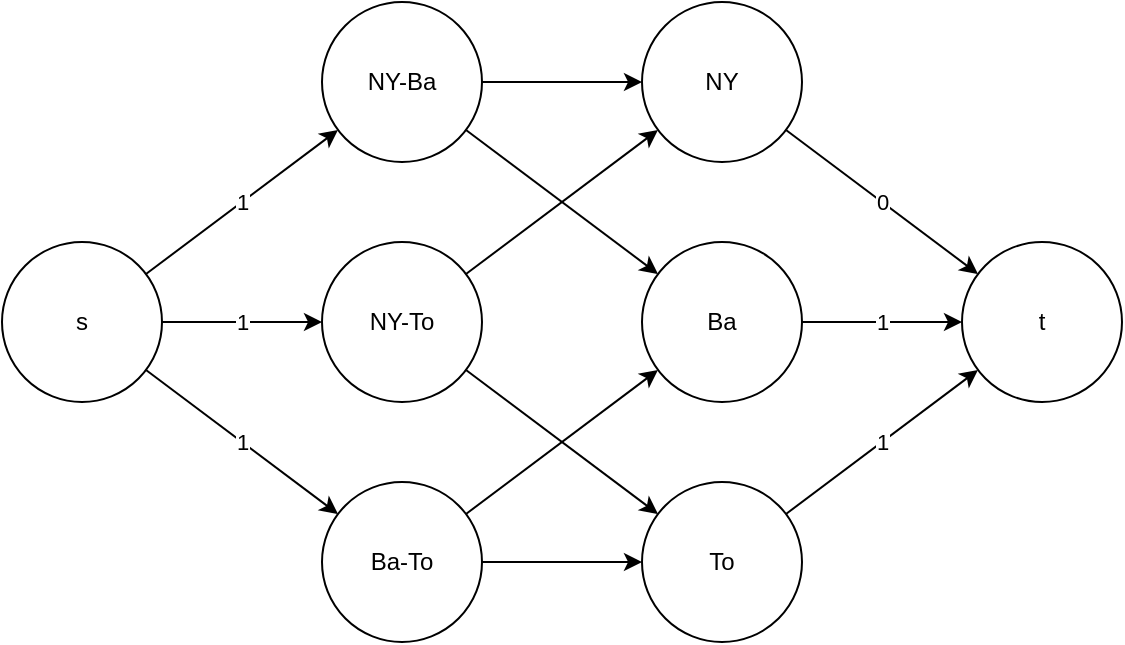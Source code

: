 <mxfile version="10.7.9" type="device"><diagram id="lh9kgBKvLp48sMkX8zD-" name="bb"><mxGraphModel dx="1394" dy="819" grid="1" gridSize="10" guides="1" tooltips="1" connect="1" arrows="1" fold="1" page="1" pageScale="1" pageWidth="850" pageHeight="1100" math="0" shadow="0"><root><mxCell id="0"/><mxCell id="1" parent="0"/><mxCell id="mzLooCTnGZZU93mFXAU--9" value="1" style="rounded=0;orthogonalLoop=1;jettySize=auto;html=1;" edge="1" parent="1" source="mzLooCTnGZZU93mFXAU--1" target="mzLooCTnGZZU93mFXAU--2"><mxGeometry relative="1" as="geometry"/></mxCell><mxCell id="mzLooCTnGZZU93mFXAU--10" value="1" style="edgeStyle=none;rounded=0;orthogonalLoop=1;jettySize=auto;html=1;" edge="1" parent="1" source="mzLooCTnGZZU93mFXAU--1" target="mzLooCTnGZZU93mFXAU--3"><mxGeometry relative="1" as="geometry"/></mxCell><mxCell id="mzLooCTnGZZU93mFXAU--11" value="1" style="edgeStyle=none;rounded=0;orthogonalLoop=1;jettySize=auto;html=1;" edge="1" parent="1" source="mzLooCTnGZZU93mFXAU--1" target="mzLooCTnGZZU93mFXAU--4"><mxGeometry relative="1" as="geometry"/></mxCell><mxCell id="mzLooCTnGZZU93mFXAU--1" value="s" style="ellipse;whiteSpace=wrap;html=1;aspect=fixed;" vertex="1" parent="1"><mxGeometry x="40" y="320" width="80" height="80" as="geometry"/></mxCell><mxCell id="mzLooCTnGZZU93mFXAU--12" style="edgeStyle=none;rounded=0;orthogonalLoop=1;jettySize=auto;html=1;" edge="1" parent="1" source="mzLooCTnGZZU93mFXAU--2" target="mzLooCTnGZZU93mFXAU--5"><mxGeometry relative="1" as="geometry"/></mxCell><mxCell id="mzLooCTnGZZU93mFXAU--13" style="edgeStyle=none;rounded=0;orthogonalLoop=1;jettySize=auto;html=1;" edge="1" parent="1" source="mzLooCTnGZZU93mFXAU--2" target="mzLooCTnGZZU93mFXAU--6"><mxGeometry relative="1" as="geometry"/></mxCell><mxCell id="mzLooCTnGZZU93mFXAU--2" value="NY-Ba" style="ellipse;whiteSpace=wrap;html=1;aspect=fixed;" vertex="1" parent="1"><mxGeometry x="200" y="200" width="80" height="80" as="geometry"/></mxCell><mxCell id="mzLooCTnGZZU93mFXAU--14" style="edgeStyle=none;rounded=0;orthogonalLoop=1;jettySize=auto;html=1;" edge="1" parent="1" source="mzLooCTnGZZU93mFXAU--3" target="mzLooCTnGZZU93mFXAU--5"><mxGeometry relative="1" as="geometry"/></mxCell><mxCell id="mzLooCTnGZZU93mFXAU--15" style="edgeStyle=none;rounded=0;orthogonalLoop=1;jettySize=auto;html=1;" edge="1" parent="1" source="mzLooCTnGZZU93mFXAU--3" target="mzLooCTnGZZU93mFXAU--7"><mxGeometry relative="1" as="geometry"/></mxCell><mxCell id="mzLooCTnGZZU93mFXAU--3" value="NY-To" style="ellipse;whiteSpace=wrap;html=1;aspect=fixed;" vertex="1" parent="1"><mxGeometry x="200" y="320" width="80" height="80" as="geometry"/></mxCell><mxCell id="mzLooCTnGZZU93mFXAU--16" style="edgeStyle=none;rounded=0;orthogonalLoop=1;jettySize=auto;html=1;" edge="1" parent="1" source="mzLooCTnGZZU93mFXAU--4" target="mzLooCTnGZZU93mFXAU--6"><mxGeometry relative="1" as="geometry"/></mxCell><mxCell id="mzLooCTnGZZU93mFXAU--17" style="edgeStyle=none;rounded=0;orthogonalLoop=1;jettySize=auto;html=1;" edge="1" parent="1" source="mzLooCTnGZZU93mFXAU--4" target="mzLooCTnGZZU93mFXAU--7"><mxGeometry relative="1" as="geometry"/></mxCell><mxCell id="mzLooCTnGZZU93mFXAU--4" value="Ba-To" style="ellipse;whiteSpace=wrap;html=1;aspect=fixed;" vertex="1" parent="1"><mxGeometry x="200" y="440" width="80" height="80" as="geometry"/></mxCell><mxCell id="mzLooCTnGZZU93mFXAU--18" value="0" style="edgeStyle=none;rounded=0;orthogonalLoop=1;jettySize=auto;html=1;" edge="1" parent="1" source="mzLooCTnGZZU93mFXAU--5" target="mzLooCTnGZZU93mFXAU--8"><mxGeometry relative="1" as="geometry"/></mxCell><mxCell id="mzLooCTnGZZU93mFXAU--5" value="NY" style="ellipse;whiteSpace=wrap;html=1;aspect=fixed;" vertex="1" parent="1"><mxGeometry x="360" y="200" width="80" height="80" as="geometry"/></mxCell><mxCell id="mzLooCTnGZZU93mFXAU--19" value="1" style="edgeStyle=none;rounded=0;orthogonalLoop=1;jettySize=auto;html=1;" edge="1" parent="1" source="mzLooCTnGZZU93mFXAU--6" target="mzLooCTnGZZU93mFXAU--8"><mxGeometry relative="1" as="geometry"/></mxCell><mxCell id="mzLooCTnGZZU93mFXAU--6" value="Ba" style="ellipse;whiteSpace=wrap;html=1;aspect=fixed;" vertex="1" parent="1"><mxGeometry x="360" y="320" width="80" height="80" as="geometry"/></mxCell><mxCell id="mzLooCTnGZZU93mFXAU--20" value="1" style="edgeStyle=none;rounded=0;orthogonalLoop=1;jettySize=auto;html=1;" edge="1" parent="1" source="mzLooCTnGZZU93mFXAU--7" target="mzLooCTnGZZU93mFXAU--8"><mxGeometry relative="1" as="geometry"/></mxCell><mxCell id="mzLooCTnGZZU93mFXAU--7" value="To" style="ellipse;whiteSpace=wrap;html=1;aspect=fixed;" vertex="1" parent="1"><mxGeometry x="360" y="440" width="80" height="80" as="geometry"/></mxCell><mxCell id="mzLooCTnGZZU93mFXAU--8" value="t" style="ellipse;whiteSpace=wrap;html=1;aspect=fixed;" vertex="1" parent="1"><mxGeometry x="520" y="320" width="80" height="80" as="geometry"/></mxCell></root></mxGraphModel></diagram><diagram name="bb2" id="sVwuRTOh_fpWAht7JjVX"><mxGraphModel dx="1394" dy="819" grid="1" gridSize="10" guides="1" tooltips="1" connect="1" arrows="1" fold="1" page="1" pageScale="1" pageWidth="850" pageHeight="1100" math="0" shadow="0"><root><mxCell id="2tIJjD6LD21MO-OeaYHF-0"/><mxCell id="2tIJjD6LD21MO-OeaYHF-1" parent="2tIJjD6LD21MO-OeaYHF-0"/><mxCell id="2tIJjD6LD21MO-OeaYHF-2" value="1" style="rounded=0;orthogonalLoop=1;jettySize=auto;html=1;" edge="1" parent="2tIJjD6LD21MO-OeaYHF-1" source="2tIJjD6LD21MO-OeaYHF-5" target="2tIJjD6LD21MO-OeaYHF-8"><mxGeometry relative="1" as="geometry"/></mxCell><mxCell id="2tIJjD6LD21MO-OeaYHF-3" value="1" style="edgeStyle=none;rounded=0;orthogonalLoop=1;jettySize=auto;html=1;" edge="1" parent="2tIJjD6LD21MO-OeaYHF-1" source="2tIJjD6LD21MO-OeaYHF-5" target="2tIJjD6LD21MO-OeaYHF-11"><mxGeometry relative="1" as="geometry"/></mxCell><mxCell id="2tIJjD6LD21MO-OeaYHF-4" value="6" style="edgeStyle=none;rounded=0;orthogonalLoop=1;jettySize=auto;html=1;" edge="1" parent="2tIJjD6LD21MO-OeaYHF-1" source="2tIJjD6LD21MO-OeaYHF-5" target="2tIJjD6LD21MO-OeaYHF-14"><mxGeometry relative="1" as="geometry"/></mxCell><mxCell id="2tIJjD6LD21MO-OeaYHF-5" value="s" style="ellipse;whiteSpace=wrap;html=1;aspect=fixed;" vertex="1" parent="2tIJjD6LD21MO-OeaYHF-1"><mxGeometry x="80" y="360" width="80" height="80" as="geometry"/></mxCell><mxCell id="2tIJjD6LD21MO-OeaYHF-6" style="edgeStyle=none;rounded=0;orthogonalLoop=1;jettySize=auto;html=1;" edge="1" parent="2tIJjD6LD21MO-OeaYHF-1" source="2tIJjD6LD21MO-OeaYHF-8" target="2tIJjD6LD21MO-OeaYHF-16"><mxGeometry relative="1" as="geometry"/></mxCell><mxCell id="2tIJjD6LD21MO-OeaYHF-7" style="edgeStyle=none;rounded=0;orthogonalLoop=1;jettySize=auto;html=1;" edge="1" parent="2tIJjD6LD21MO-OeaYHF-1" source="2tIJjD6LD21MO-OeaYHF-8" target="2tIJjD6LD21MO-OeaYHF-18"><mxGeometry relative="1" as="geometry"/></mxCell><mxCell id="2tIJjD6LD21MO-OeaYHF-8" value="Ba-NY" style="ellipse;whiteSpace=wrap;html=1;aspect=fixed;" vertex="1" parent="2tIJjD6LD21MO-OeaYHF-1"><mxGeometry x="200" y="120" width="80" height="80" as="geometry"/></mxCell><mxCell id="2tIJjD6LD21MO-OeaYHF-9" style="edgeStyle=none;rounded=0;orthogonalLoop=1;jettySize=auto;html=1;" edge="1" parent="2tIJjD6LD21MO-OeaYHF-1" source="2tIJjD6LD21MO-OeaYHF-11" target="2tIJjD6LD21MO-OeaYHF-16"><mxGeometry relative="1" as="geometry"/></mxCell><mxCell id="2tIJjD6LD21MO-OeaYHF-10" style="edgeStyle=none;rounded=0;orthogonalLoop=1;jettySize=auto;html=1;" edge="1" parent="2tIJjD6LD21MO-OeaYHF-1" source="2tIJjD6LD21MO-OeaYHF-11" target="2tIJjD6LD21MO-OeaYHF-20"><mxGeometry relative="1" as="geometry"/></mxCell><mxCell id="2tIJjD6LD21MO-OeaYHF-11" value="Ba-To" style="ellipse;whiteSpace=wrap;html=1;aspect=fixed;" vertex="1" parent="2tIJjD6LD21MO-OeaYHF-1"><mxGeometry x="200" y="220" width="80" height="80" as="geometry"/></mxCell><mxCell id="2tIJjD6LD21MO-OeaYHF-12" style="edgeStyle=none;rounded=0;orthogonalLoop=1;jettySize=auto;html=1;" edge="1" parent="2tIJjD6LD21MO-OeaYHF-1" source="2tIJjD6LD21MO-OeaYHF-14" target="2tIJjD6LD21MO-OeaYHF-18"><mxGeometry relative="1" as="geometry"/></mxCell><mxCell id="2tIJjD6LD21MO-OeaYHF-13" style="edgeStyle=none;rounded=0;orthogonalLoop=1;jettySize=auto;html=1;" edge="1" parent="2tIJjD6LD21MO-OeaYHF-1" source="2tIJjD6LD21MO-OeaYHF-14" target="2tIJjD6LD21MO-OeaYHF-20"><mxGeometry relative="1" as="geometry"/></mxCell><mxCell id="2tIJjD6LD21MO-OeaYHF-14" value="NY-To" style="ellipse;whiteSpace=wrap;html=1;aspect=fixed;" vertex="1" parent="2tIJjD6LD21MO-OeaYHF-1"><mxGeometry x="200" y="440" width="80" height="80" as="geometry"/></mxCell><mxCell id="2tIJjD6LD21MO-OeaYHF-15" value="3" style="edgeStyle=none;rounded=0;orthogonalLoop=1;jettySize=auto;html=1;" edge="1" parent="2tIJjD6LD21MO-OeaYHF-1" source="2tIJjD6LD21MO-OeaYHF-16" target="2tIJjD6LD21MO-OeaYHF-21"><mxGeometry relative="1" as="geometry"/></mxCell><mxCell id="2tIJjD6LD21MO-OeaYHF-16" value="NY" style="ellipse;whiteSpace=wrap;html=1;aspect=fixed;" vertex="1" parent="2tIJjD6LD21MO-OeaYHF-1"><mxGeometry x="480" y="160" width="80" height="80" as="geometry"/></mxCell><mxCell id="2tIJjD6LD21MO-OeaYHF-17" value="4" style="edgeStyle=none;rounded=0;orthogonalLoop=1;jettySize=auto;html=1;" edge="1" parent="2tIJjD6LD21MO-OeaYHF-1" source="2tIJjD6LD21MO-OeaYHF-18" target="2tIJjD6LD21MO-OeaYHF-21"><mxGeometry relative="1" as="geometry"/></mxCell><mxCell id="2tIJjD6LD21MO-OeaYHF-18" value="Ba" style="ellipse;whiteSpace=wrap;html=1;aspect=fixed;" vertex="1" parent="2tIJjD6LD21MO-OeaYHF-1"><mxGeometry x="360" y="360" width="80" height="80" as="geometry"/></mxCell><mxCell id="2tIJjD6LD21MO-OeaYHF-19" value="1" style="edgeStyle=none;rounded=0;orthogonalLoop=1;jettySize=auto;html=1;" edge="1" parent="2tIJjD6LD21MO-OeaYHF-1" source="2tIJjD6LD21MO-OeaYHF-20" target="2tIJjD6LD21MO-OeaYHF-21"><mxGeometry relative="1" as="geometry"/></mxCell><mxCell id="2tIJjD6LD21MO-OeaYHF-20" value="To" style="ellipse;whiteSpace=wrap;html=1;aspect=fixed;" vertex="1" parent="2tIJjD6LD21MO-OeaYHF-1"><mxGeometry x="360" y="440" width="80" height="80" as="geometry"/></mxCell><mxCell id="2tIJjD6LD21MO-OeaYHF-21" value="t" style="ellipse;whiteSpace=wrap;html=1;aspect=fixed;" vertex="1" parent="2tIJjD6LD21MO-OeaYHF-1"><mxGeometry x="520" y="280" width="80" height="80" as="geometry"/></mxCell><mxCell id="2tIJjD6LD21MO-OeaYHF-22" value="" style="endArrow=none;dashed=1;html=1;" edge="1" parent="2tIJjD6LD21MO-OeaYHF-1"><mxGeometry width="50" height="50" relative="1" as="geometry"><mxPoint x="100" y="290" as="sourcePoint"/><mxPoint x="550" y="380" as="targetPoint"/></mxGeometry></mxCell></root></mxGraphModel></diagram><diagram id="EDjIB55Gz2iRgI8V8_8Z" name="airplane"><mxGraphModel dx="1394" dy="819" grid="1" gridSize="10" guides="1" tooltips="1" connect="1" arrows="1" fold="1" page="1" pageScale="1" pageWidth="850" pageHeight="1100" math="0" shadow="0"><root><mxCell id="aPFYiZA_eHV4M2Rty5he-0"/><mxCell id="aPFYiZA_eHV4M2Rty5he-1" parent="aPFYiZA_eHV4M2Rty5he-0"/><mxCell id="aPFYiZA_eHV4M2Rty5he-6" value="c=p" style="edgeStyle=none;rounded=0;orthogonalLoop=1;jettySize=auto;html=1;" edge="1" parent="aPFYiZA_eHV4M2Rty5he-1" source="aPFYiZA_eHV4M2Rty5he-2" target="aPFYiZA_eHV4M2Rty5he-3"><mxGeometry relative="1" as="geometry"/></mxCell><mxCell id="aPFYiZA_eHV4M2Rty5he-13" value="d=-f13" style="edgeStyle=none;rounded=0;orthogonalLoop=1;jettySize=auto;html=1;" edge="1" parent="aPFYiZA_eHV4M2Rty5he-1" source="aPFYiZA_eHV4M2Rty5he-2" target="aPFYiZA_eHV4M2Rty5he-12"><mxGeometry x="0.603" y="6" relative="1" as="geometry"><mxPoint y="1" as="offset"/></mxGeometry></mxCell><mxCell id="aPFYiZA_eHV4M2Rty5he-16" style="edgeStyle=none;rounded=0;orthogonalLoop=1;jettySize=auto;html=1;" edge="1" parent="aPFYiZA_eHV4M2Rty5he-1" source="aPFYiZA_eHV4M2Rty5he-2" target="aPFYiZA_eHV4M2Rty5he-15"><mxGeometry relative="1" as="geometry"/></mxCell><mxCell id="aPFYiZA_eHV4M2Rty5he-2" value="1" style="ellipse;whiteSpace=wrap;html=1;aspect=fixed;" vertex="1" parent="aPFYiZA_eHV4M2Rty5he-1"><mxGeometry x="80" y="320" width="80" height="80" as="geometry"/></mxCell><mxCell id="aPFYiZA_eHV4M2Rty5he-7" value="c=p" style="edgeStyle=none;rounded=0;orthogonalLoop=1;jettySize=auto;html=1;" edge="1" parent="aPFYiZA_eHV4M2Rty5he-1" source="aPFYiZA_eHV4M2Rty5he-3" target="aPFYiZA_eHV4M2Rty5he-4"><mxGeometry relative="1" as="geometry"/></mxCell><mxCell id="aPFYiZA_eHV4M2Rty5he-3" value="2&lt;br&gt;-b12&lt;br&gt;" style="ellipse;whiteSpace=wrap;html=1;aspect=fixed;" vertex="1" parent="aPFYiZA_eHV4M2Rty5he-1"><mxGeometry x="240" y="320" width="80" height="80" as="geometry"/></mxCell><mxCell id="aPFYiZA_eHV4M2Rty5he-8" value="c=p" style="edgeStyle=none;rounded=0;orthogonalLoop=1;jettySize=auto;html=1;" edge="1" parent="aPFYiZA_eHV4M2Rty5he-1" source="aPFYiZA_eHV4M2Rty5he-4" target="aPFYiZA_eHV4M2Rty5he-5"><mxGeometry relative="1" as="geometry"/></mxCell><mxCell id="aPFYiZA_eHV4M2Rty5he-4" value="3&lt;br&gt;-b13-b23&lt;br&gt;" style="ellipse;whiteSpace=wrap;html=1;aspect=fixed;" vertex="1" parent="aPFYiZA_eHV4M2Rty5he-1"><mxGeometry x="400" y="320" width="80" height="80" as="geometry"/></mxCell><mxCell id="aPFYiZA_eHV4M2Rty5he-5" value="4&lt;br&gt;-b14-b24-b34&lt;br&gt;" style="ellipse;whiteSpace=wrap;html=1;aspect=fixed;" vertex="1" parent="aPFYiZA_eHV4M2Rty5he-1"><mxGeometry x="560" y="320" width="80" height="80" as="geometry"/></mxCell><mxCell id="aPFYiZA_eHV4M2Rty5he-10" value="d=-f12&lt;br&gt;" style="edgeStyle=none;rounded=0;orthogonalLoop=1;jettySize=auto;html=1;" edge="1" parent="aPFYiZA_eHV4M2Rty5he-1" source="aPFYiZA_eHV4M2Rty5he-9" target="aPFYiZA_eHV4M2Rty5he-2"><mxGeometry relative="1" as="geometry"/></mxCell><mxCell id="aPFYiZA_eHV4M2Rty5he-11" value="d=0" style="edgeStyle=none;rounded=0;orthogonalLoop=1;jettySize=auto;html=1;" edge="1" parent="aPFYiZA_eHV4M2Rty5he-1" source="aPFYiZA_eHV4M2Rty5he-9" target="aPFYiZA_eHV4M2Rty5he-3"><mxGeometry relative="1" as="geometry"/></mxCell><mxCell id="aPFYiZA_eHV4M2Rty5he-9" value="1-2&lt;br&gt;b=b12&lt;br&gt;" style="ellipse;whiteSpace=wrap;html=1;aspect=fixed;" vertex="1" parent="aPFYiZA_eHV4M2Rty5he-1"><mxGeometry x="160" y="240" width="80" height="80" as="geometry"/></mxCell><mxCell id="aPFYiZA_eHV4M2Rty5he-14" value="d=0" style="edgeStyle=none;rounded=0;orthogonalLoop=1;jettySize=auto;html=1;" edge="1" parent="aPFYiZA_eHV4M2Rty5he-1" source="aPFYiZA_eHV4M2Rty5he-12" target="aPFYiZA_eHV4M2Rty5he-4"><mxGeometry relative="1" as="geometry"/></mxCell><mxCell id="aPFYiZA_eHV4M2Rty5he-12" value="1-3&lt;br&gt;b=b13&lt;br&gt;" style="ellipse;whiteSpace=wrap;html=1;aspect=fixed;" vertex="1" parent="aPFYiZA_eHV4M2Rty5he-1"><mxGeometry x="160" y="120" width="80" height="80" as="geometry"/></mxCell><mxCell id="aPFYiZA_eHV4M2Rty5he-17" style="edgeStyle=none;rounded=0;orthogonalLoop=1;jettySize=auto;html=1;" edge="1" parent="aPFYiZA_eHV4M2Rty5he-1" source="aPFYiZA_eHV4M2Rty5he-15" target="aPFYiZA_eHV4M2Rty5he-5"><mxGeometry relative="1" as="geometry"/></mxCell><mxCell id="aPFYiZA_eHV4M2Rty5he-15" value="1-4&lt;br&gt;b=b14&lt;br&gt;" style="ellipse;whiteSpace=wrap;html=1;aspect=fixed;" vertex="1" parent="aPFYiZA_eHV4M2Rty5he-1"><mxGeometry x="160" y="20" width="80" height="80" as="geometry"/></mxCell><mxCell id="aPFYiZA_eHV4M2Rty5he-19" style="edgeStyle=none;rounded=0;orthogonalLoop=1;jettySize=auto;html=1;" edge="1" parent="aPFYiZA_eHV4M2Rty5he-1" source="aPFYiZA_eHV4M2Rty5he-18" target="aPFYiZA_eHV4M2Rty5he-3"><mxGeometry relative="1" as="geometry"/></mxCell><mxCell id="aPFYiZA_eHV4M2Rty5he-20" style="edgeStyle=none;rounded=0;orthogonalLoop=1;jettySize=auto;html=1;" edge="1" parent="aPFYiZA_eHV4M2Rty5he-1" source="aPFYiZA_eHV4M2Rty5he-18" target="aPFYiZA_eHV4M2Rty5he-4"><mxGeometry relative="1" as="geometry"/></mxCell><mxCell id="aPFYiZA_eHV4M2Rty5he-18" value="2-3&lt;br&gt;b=b23&lt;br&gt;" style="ellipse;whiteSpace=wrap;html=1;aspect=fixed;" vertex="1" parent="aPFYiZA_eHV4M2Rty5he-1"><mxGeometry x="320" y="440" width="80" height="80" as="geometry"/></mxCell><mxCell id="aPFYiZA_eHV4M2Rty5he-24" style="edgeStyle=none;rounded=0;orthogonalLoop=1;jettySize=auto;html=1;" edge="1" parent="aPFYiZA_eHV4M2Rty5he-1" source="aPFYiZA_eHV4M2Rty5he-21" target="aPFYiZA_eHV4M2Rty5he-3"><mxGeometry relative="1" as="geometry"/></mxCell><mxCell id="aPFYiZA_eHV4M2Rty5he-25" style="edgeStyle=none;rounded=0;orthogonalLoop=1;jettySize=auto;html=1;" edge="1" parent="aPFYiZA_eHV4M2Rty5he-1" source="aPFYiZA_eHV4M2Rty5he-21" target="aPFYiZA_eHV4M2Rty5he-4"><mxGeometry relative="1" as="geometry"/></mxCell><mxCell id="aPFYiZA_eHV4M2Rty5he-21" value="2-3&lt;br&gt;" style="ellipse;whiteSpace=wrap;html=1;aspect=fixed;" vertex="1" parent="aPFYiZA_eHV4M2Rty5he-1"><mxGeometry x="360" y="30" width="80" height="80" as="geometry"/></mxCell><mxCell id="aPFYiZA_eHV4M2Rty5he-23" style="edgeStyle=none;rounded=0;orthogonalLoop=1;jettySize=auto;html=1;" edge="1" parent="aPFYiZA_eHV4M2Rty5he-1" source="aPFYiZA_eHV4M2Rty5he-22" target="aPFYiZA_eHV4M2Rty5he-5"><mxGeometry relative="1" as="geometry"/></mxCell><mxCell id="aPFYiZA_eHV4M2Rty5he-22" value="3-4&lt;br&gt;" style="ellipse;whiteSpace=wrap;html=1;aspect=fixed;" vertex="1" parent="aPFYiZA_eHV4M2Rty5he-1"><mxGeometry x="560" y="120" width="80" height="80" as="geometry"/></mxCell></root></mxGraphModel></diagram></mxfile>